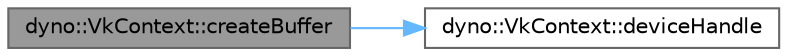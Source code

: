 digraph "dyno::VkContext::createBuffer"
{
 // LATEX_PDF_SIZE
  bgcolor="transparent";
  edge [fontname=Helvetica,fontsize=10,labelfontname=Helvetica,labelfontsize=10];
  node [fontname=Helvetica,fontsize=10,shape=box,height=0.2,width=0.4];
  rankdir="LR";
  Node1 [id="Node000001",label="dyno::VkContext::createBuffer",height=0.2,width=0.4,color="gray40", fillcolor="grey60", style="filled", fontcolor="black",tooltip=" "];
  Node1 -> Node2 [id="edge1_Node000001_Node000002",color="steelblue1",style="solid",tooltip=" "];
  Node2 [id="Node000002",label="dyno::VkContext::deviceHandle",height=0.2,width=0.4,color="grey40", fillcolor="white", style="filled",URL="$classdyno_1_1_vk_context.html#af9eb048735ab3316470619f9bf0d4acf",tooltip=" "];
}
